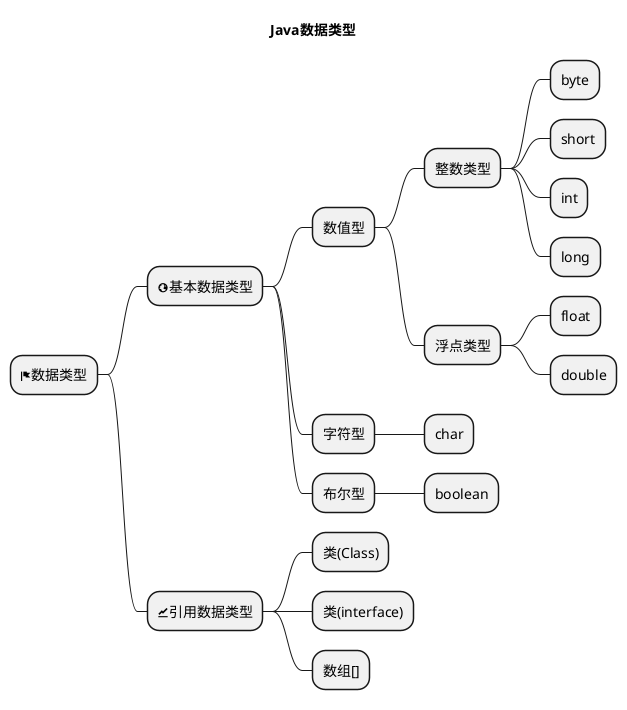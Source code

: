 @startmindmap
title Java数据类型

* <&flag>数据类型
** <&globe>基本数据类型
*** 数值型
**** 整数类型
***** byte
***** short
***** int
***** long
**** 浮点类型
***** float
***** double
*** 字符型
**** char
*** 布尔型
**** boolean
** <&graph>引用数据类型
*** 类(Class)
*** 类(interface)
*** 数组[]

@endmindmap

